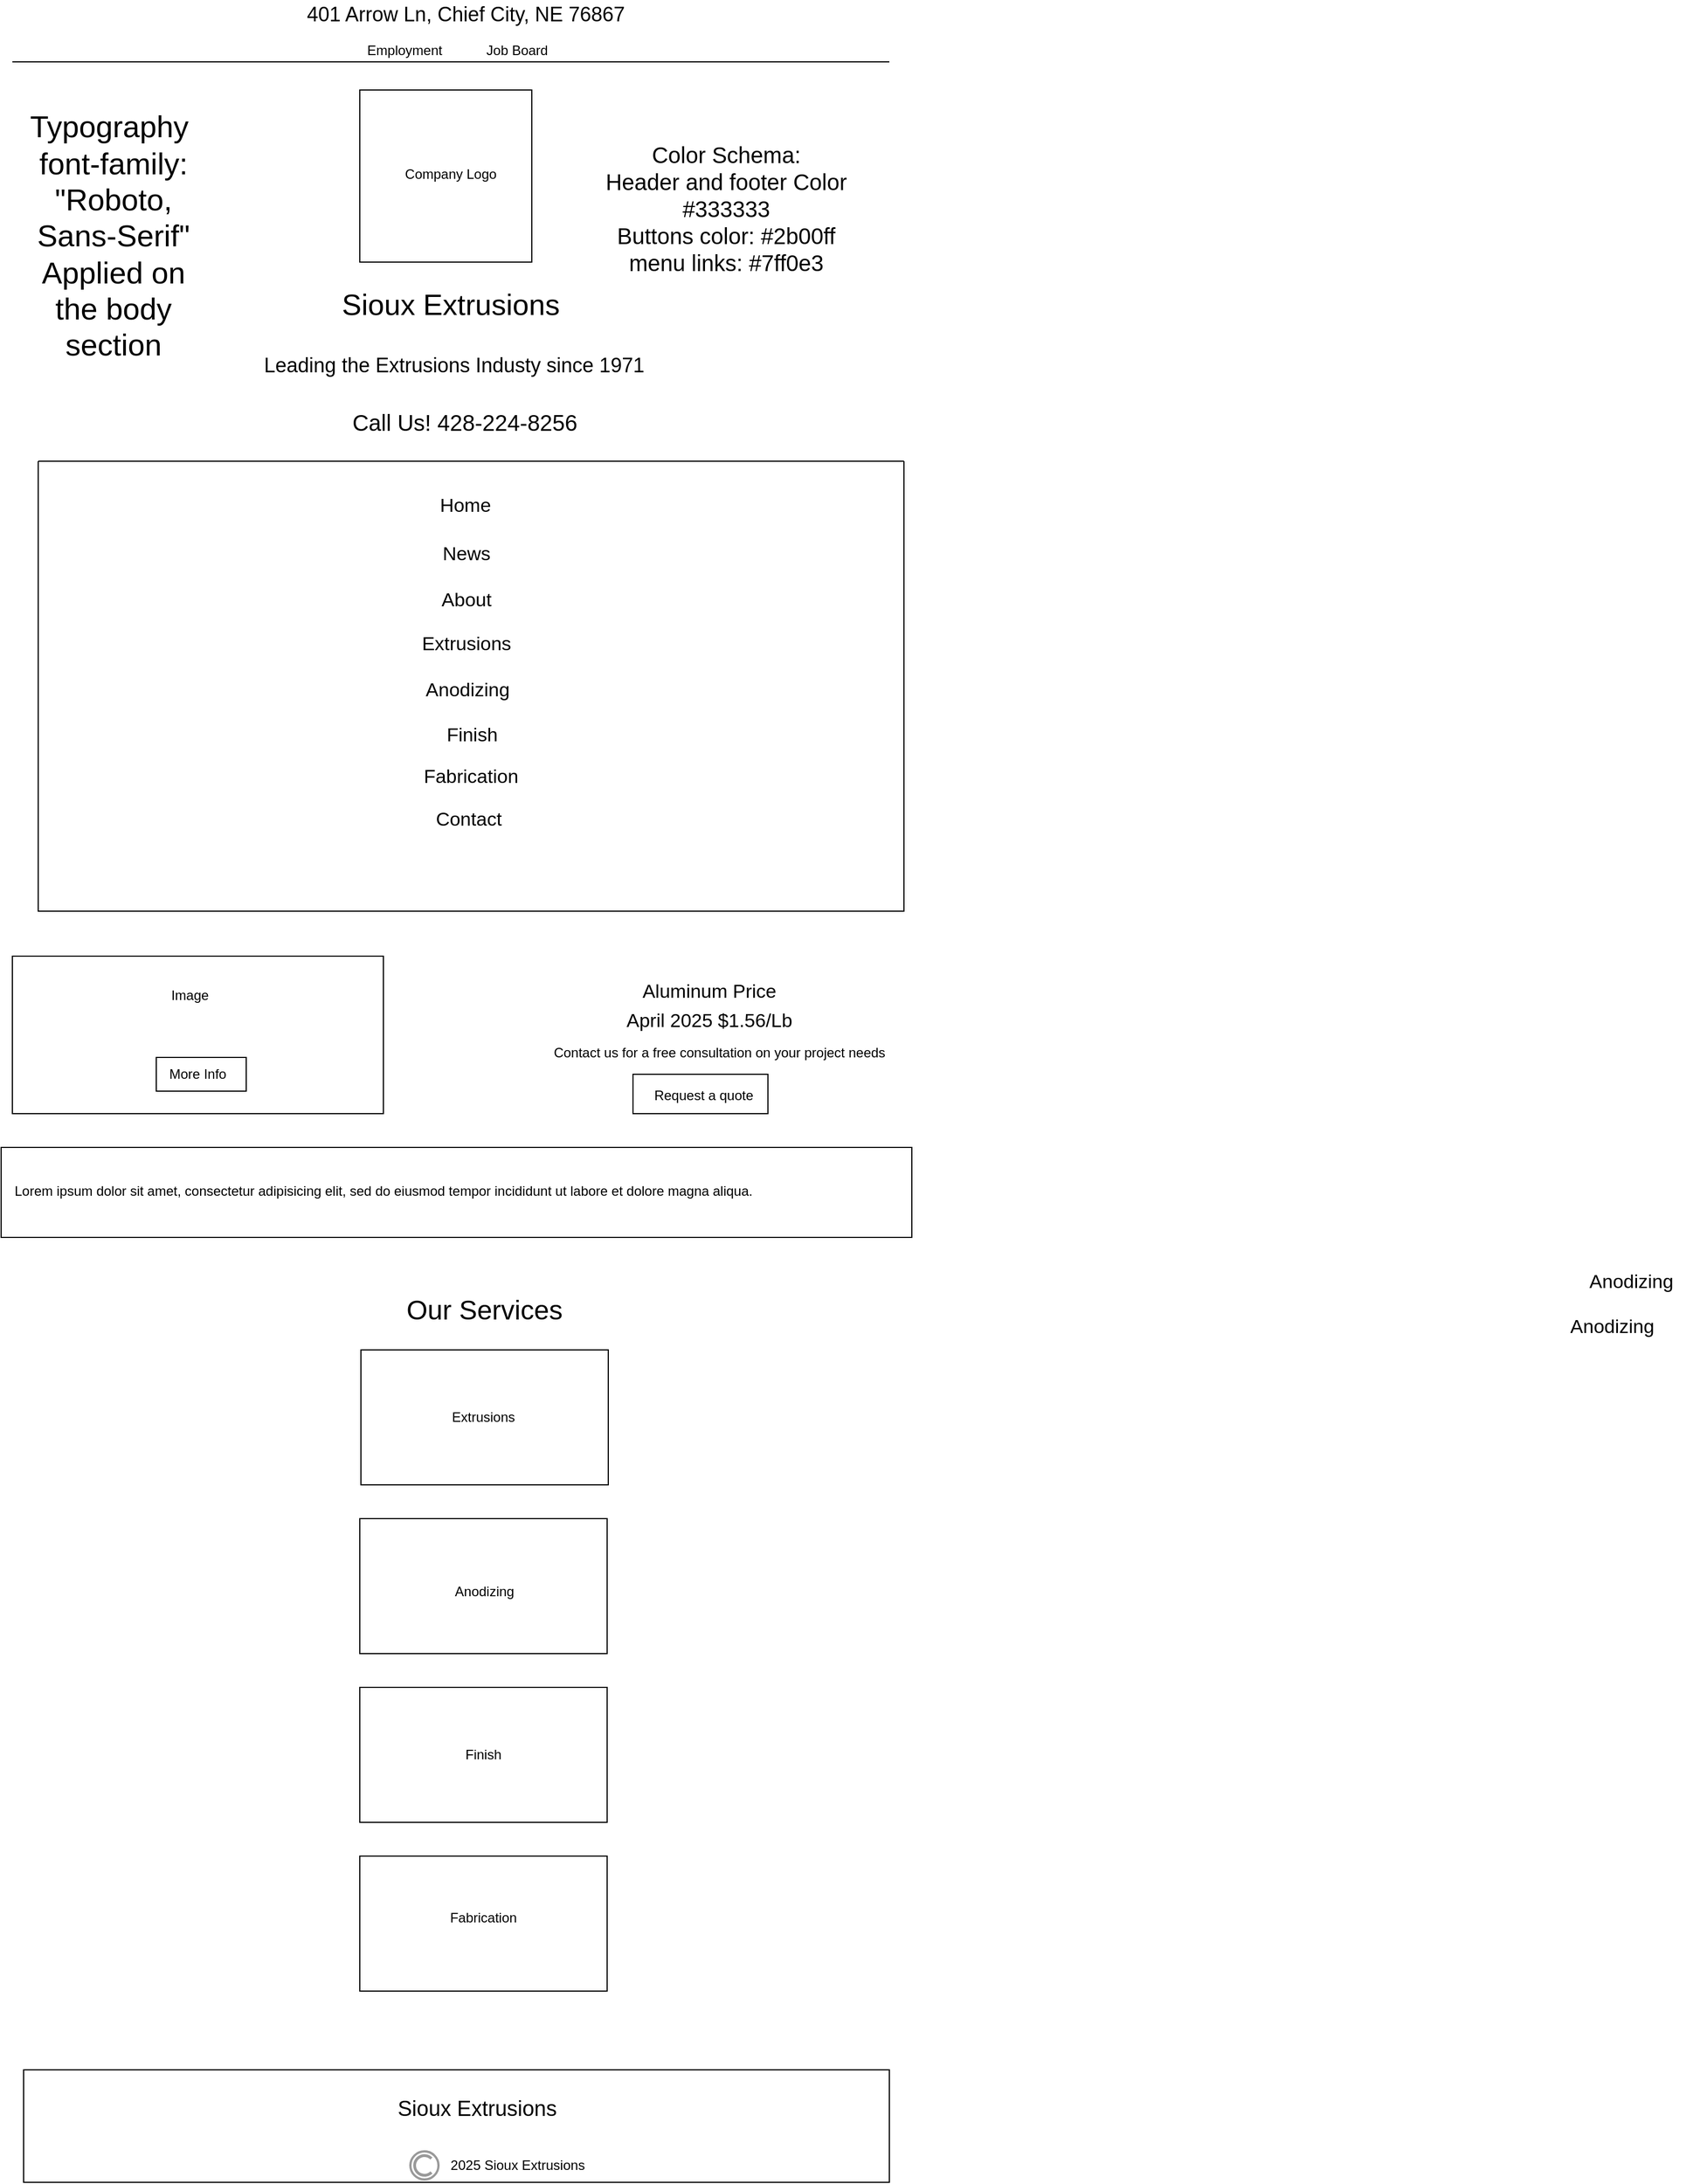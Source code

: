 <mxfile version="26.2.4">
  <diagram name="Page-1" id="f1b7ffb7-ca1e-a977-7cf5-a751b3c06c05">
    <mxGraphModel dx="1127" dy="787" grid="1" gridSize="10" guides="1" tooltips="1" connect="1" arrows="1" fold="1" page="1" pageScale="1" pageWidth="826" pageHeight="1169" background="none" math="0" shadow="0">
      <root>
        <mxCell id="0" />
        <mxCell id="1" parent="0" />
        <mxCell id="HzonHfU0Ug7TIeuip-Wf-106" value="" style="rounded=0;whiteSpace=wrap;html=1;" vertex="1" parent="1">
          <mxGeometry x="572" y="965" width="120" height="35" as="geometry" />
        </mxCell>
        <mxCell id="2" value="401 Arrow Ln, Chief City, NE 76867" style="text;spacingTop=-5;fontSize=18;fontStyle=0;imageAlign=center;imageAspect=0;" parent="1" vertex="1">
          <mxGeometry x="280" y="10" width="213" height="20" as="geometry" />
        </mxCell>
        <mxCell id="3" value="" style="line;strokeWidth=1" parent="1" vertex="1">
          <mxGeometry x="20" y="60" width="780" height="10" as="geometry" />
        </mxCell>
        <mxCell id="FS3tA_BJrZz6G8eE-86G-61" value="Employment" style="text;strokeColor=none;align=center;fillColor=none;html=1;verticalAlign=middle;whiteSpace=wrap;rounded=0;" parent="1" vertex="1">
          <mxGeometry x="339" y="40" width="60" height="30" as="geometry" />
        </mxCell>
        <mxCell id="FS3tA_BJrZz6G8eE-86G-62" value="Job Board" style="text;strokeColor=none;align=center;fillColor=none;html=1;verticalAlign=middle;whiteSpace=wrap;rounded=0;" parent="1" vertex="1">
          <mxGeometry x="439" y="40" width="60" height="30" as="geometry" />
        </mxCell>
        <mxCell id="HzonHfU0Ug7TIeuip-Wf-62" value="" style="whiteSpace=wrap;html=1;aspect=fixed;" vertex="1" parent="1">
          <mxGeometry x="329" y="90" width="153" height="153" as="geometry" />
        </mxCell>
        <object label="Company Logo" placeholders="1" id="HzonHfU0Ug7TIeuip-Wf-64">
          <mxCell style="text;html=1;align=center;verticalAlign=middle;whiteSpace=wrap;rounded=0;" vertex="1" parent="1">
            <mxGeometry x="350" y="130" width="120" height="70" as="geometry" />
          </mxCell>
        </object>
        <mxCell id="HzonHfU0Ug7TIeuip-Wf-65" value="Sioux Extrusions" style="text;html=1;align=center;verticalAlign=middle;whiteSpace=wrap;rounded=0;fontSize=26;" vertex="1" parent="1">
          <mxGeometry x="290" y="266" width="240" height="30" as="geometry" />
        </mxCell>
        <mxCell id="HzonHfU0Ug7TIeuip-Wf-66" value="Leading the Extrusions Industy since 1971" style="text;html=1;align=center;verticalAlign=middle;whiteSpace=wrap;rounded=0;fontSize=18;" vertex="1" parent="1">
          <mxGeometry x="208" y="320" width="410" height="30" as="geometry" />
        </mxCell>
        <mxCell id="HzonHfU0Ug7TIeuip-Wf-68" style="edgeStyle=orthogonalEdgeStyle;rounded=0;orthogonalLoop=1;jettySize=auto;html=1;exitX=0.5;exitY=1;exitDx=0;exitDy=0;" edge="1" parent="1" source="HzonHfU0Ug7TIeuip-Wf-66" target="HzonHfU0Ug7TIeuip-Wf-66">
          <mxGeometry relative="1" as="geometry" />
        </mxCell>
        <mxCell id="HzonHfU0Ug7TIeuip-Wf-69" value="Call Us! 428-224-8256" style="text;html=1;align=center;verticalAlign=middle;whiteSpace=wrap;rounded=0;fontSize=20;" vertex="1" parent="1">
          <mxGeometry x="290" y="370" width="264.5" height="30" as="geometry" />
        </mxCell>
        <mxCell id="HzonHfU0Ug7TIeuip-Wf-70" value="" style="swimlane;startSize=0;" vertex="1" parent="1">
          <mxGeometry x="43" y="420" width="770" height="400" as="geometry" />
        </mxCell>
        <mxCell id="HzonHfU0Ug7TIeuip-Wf-73" value="Home" style="text;html=1;align=center;verticalAlign=middle;whiteSpace=wrap;rounded=0;fontSize=17;" vertex="1" parent="HzonHfU0Ug7TIeuip-Wf-70">
          <mxGeometry x="320" y="10" width="120" height="60" as="geometry" />
        </mxCell>
        <mxCell id="HzonHfU0Ug7TIeuip-Wf-74" value="News" style="text;html=1;align=center;verticalAlign=middle;whiteSpace=wrap;rounded=0;fontSize=17;" vertex="1" parent="HzonHfU0Ug7TIeuip-Wf-70">
          <mxGeometry x="321" y="53" width="120" height="60" as="geometry" />
        </mxCell>
        <mxCell id="HzonHfU0Ug7TIeuip-Wf-75" value="About" style="text;html=1;align=center;verticalAlign=middle;whiteSpace=wrap;rounded=0;fontSize=17;" vertex="1" parent="HzonHfU0Ug7TIeuip-Wf-70">
          <mxGeometry x="321" y="94" width="120" height="60" as="geometry" />
        </mxCell>
        <mxCell id="HzonHfU0Ug7TIeuip-Wf-76" value="Extrusions" style="text;html=1;align=center;verticalAlign=middle;whiteSpace=wrap;rounded=0;fontSize=17;" vertex="1" parent="HzonHfU0Ug7TIeuip-Wf-70">
          <mxGeometry x="321" y="133" width="120" height="60" as="geometry" />
        </mxCell>
        <mxCell id="HzonHfU0Ug7TIeuip-Wf-82" value="Anodizing" style="text;html=1;align=center;verticalAlign=middle;whiteSpace=wrap;rounded=0;fontSize=17;" vertex="1" parent="HzonHfU0Ug7TIeuip-Wf-70">
          <mxGeometry x="322" y="174" width="120" height="60" as="geometry" />
        </mxCell>
        <mxCell id="HzonHfU0Ug7TIeuip-Wf-83" value="Anodizing" style="text;html=1;align=center;verticalAlign=middle;whiteSpace=wrap;rounded=0;fontSize=17;" vertex="1" parent="HzonHfU0Ug7TIeuip-Wf-70">
          <mxGeometry x="1340" y="740" width="120" height="60" as="geometry" />
        </mxCell>
        <mxCell id="HzonHfU0Ug7TIeuip-Wf-84" value="Anodizing" style="text;html=1;align=center;verticalAlign=middle;whiteSpace=wrap;rounded=0;fontSize=17;" vertex="1" parent="HzonHfU0Ug7TIeuip-Wf-70">
          <mxGeometry x="1357" y="700" width="120" height="60" as="geometry" />
        </mxCell>
        <mxCell id="HzonHfU0Ug7TIeuip-Wf-85" value="Finish" style="text;html=1;align=center;verticalAlign=middle;whiteSpace=wrap;rounded=0;fontSize=17;" vertex="1" parent="HzonHfU0Ug7TIeuip-Wf-70">
          <mxGeometry x="326" y="214" width="120" height="60" as="geometry" />
        </mxCell>
        <mxCell id="HzonHfU0Ug7TIeuip-Wf-95" value="Fabrication" style="text;html=1;align=center;verticalAlign=middle;whiteSpace=wrap;rounded=0;fontSize=17;" vertex="1" parent="HzonHfU0Ug7TIeuip-Wf-70">
          <mxGeometry x="325" y="251" width="120" height="60" as="geometry" />
        </mxCell>
        <mxCell id="HzonHfU0Ug7TIeuip-Wf-96" value="Contact" style="text;html=1;align=center;verticalAlign=middle;whiteSpace=wrap;rounded=0;fontSize=17;" vertex="1" parent="HzonHfU0Ug7TIeuip-Wf-70">
          <mxGeometry x="323" y="289" width="120" height="60" as="geometry" />
        </mxCell>
        <mxCell id="HzonHfU0Ug7TIeuip-Wf-97" value="" style="rounded=0;whiteSpace=wrap;html=1;" vertex="1" parent="1">
          <mxGeometry x="20" y="860" width="330" height="140" as="geometry" />
        </mxCell>
        <mxCell id="HzonHfU0Ug7TIeuip-Wf-98" value="Image" style="text;html=1;align=center;verticalAlign=middle;whiteSpace=wrap;rounded=0;" vertex="1" parent="1">
          <mxGeometry x="148" y="880" width="60" height="30" as="geometry" />
        </mxCell>
        <mxCell id="HzonHfU0Ug7TIeuip-Wf-99" value="" style="rounded=0;whiteSpace=wrap;html=1;" vertex="1" parent="1">
          <mxGeometry x="148" y="950" width="80" height="30" as="geometry" />
        </mxCell>
        <mxCell id="HzonHfU0Ug7TIeuip-Wf-100" value="More Info" style="text;html=1;align=center;verticalAlign=middle;whiteSpace=wrap;rounded=0;" vertex="1" parent="1">
          <mxGeometry x="155" y="950" width="60" height="30" as="geometry" />
        </mxCell>
        <mxCell id="HzonHfU0Ug7TIeuip-Wf-102" value="Aluminum Price" style="text;html=1;align=center;verticalAlign=middle;whiteSpace=wrap;rounded=0;fontSize=17;" vertex="1" parent="1">
          <mxGeometry x="570" y="877" width="140" height="30" as="geometry" />
        </mxCell>
        <mxCell id="HzonHfU0Ug7TIeuip-Wf-103" value="April 2025 $1.56/Lb" style="text;html=1;align=center;verticalAlign=middle;whiteSpace=wrap;rounded=0;fontSize=17;" vertex="1" parent="1">
          <mxGeometry x="560" y="903" width="160" height="30" as="geometry" />
        </mxCell>
        <mxCell id="HzonHfU0Ug7TIeuip-Wf-104" value="Contact us for a free consultation on your project needs" style="text;html=1;align=center;verticalAlign=middle;whiteSpace=wrap;rounded=0;" vertex="1" parent="1">
          <mxGeometry x="484" y="931" width="330" height="30" as="geometry" />
        </mxCell>
        <mxCell id="HzonHfU0Ug7TIeuip-Wf-105" value="Request a quote" style="text;html=1;align=center;verticalAlign=middle;whiteSpace=wrap;rounded=0;" vertex="1" parent="1">
          <mxGeometry x="580" y="969" width="110" height="30" as="geometry" />
        </mxCell>
        <mxCell id="HzonHfU0Ug7TIeuip-Wf-109" value="" style="rounded=0;whiteSpace=wrap;html=1;" vertex="1" parent="1">
          <mxGeometry x="10" y="1030" width="810" height="80" as="geometry" />
        </mxCell>
        <mxCell id="HzonHfU0Ug7TIeuip-Wf-110" value="&lt;h1 style=&quot;margin-top: 0px;&quot;&gt;&lt;br&gt;&lt;/h1&gt;&lt;p&gt;Lorem ipsum dolor sit amet, consectetur adipisicing elit, sed do eiusmod tempor incididunt ut labore et dolore magna aliqua.&lt;/p&gt;" style="text;html=1;whiteSpace=wrap;overflow=hidden;rounded=0;" vertex="1" parent="1">
          <mxGeometry x="20" y="1010" width="672" height="70" as="geometry" />
        </mxCell>
        <mxCell id="HzonHfU0Ug7TIeuip-Wf-111" value="Our Services" style="text;html=1;align=center;verticalAlign=middle;whiteSpace=wrap;rounded=0;fontSize=24;" vertex="1" parent="1">
          <mxGeometry x="360" y="1160" width="160" height="30" as="geometry" />
        </mxCell>
        <mxCell id="HzonHfU0Ug7TIeuip-Wf-112" value="" style="rounded=0;whiteSpace=wrap;html=1;" vertex="1" parent="1">
          <mxGeometry x="330" y="1210" width="220" height="120" as="geometry" />
        </mxCell>
        <mxCell id="HzonHfU0Ug7TIeuip-Wf-113" value="" style="rounded=0;whiteSpace=wrap;html=1;" vertex="1" parent="1">
          <mxGeometry x="329" y="1360" width="220" height="120" as="geometry" />
        </mxCell>
        <mxCell id="HzonHfU0Ug7TIeuip-Wf-114" value="" style="rounded=0;whiteSpace=wrap;html=1;" vertex="1" parent="1">
          <mxGeometry x="329" y="1510" width="220" height="120" as="geometry" />
        </mxCell>
        <mxCell id="HzonHfU0Ug7TIeuip-Wf-115" value="" style="rounded=0;whiteSpace=wrap;html=1;" vertex="1" parent="1">
          <mxGeometry x="329" y="1660" width="220" height="120" as="geometry" />
        </mxCell>
        <mxCell id="HzonHfU0Ug7TIeuip-Wf-116" value="Extrusions" style="text;html=1;align=center;verticalAlign=middle;whiteSpace=wrap;rounded=0;" vertex="1" parent="1">
          <mxGeometry x="409" y="1255" width="60" height="30" as="geometry" />
        </mxCell>
        <mxCell id="HzonHfU0Ug7TIeuip-Wf-117" value="Anodizing" style="text;html=1;align=center;verticalAlign=middle;whiteSpace=wrap;rounded=0;" vertex="1" parent="1">
          <mxGeometry x="410" y="1410" width="60" height="30" as="geometry" />
        </mxCell>
        <mxCell id="HzonHfU0Ug7TIeuip-Wf-118" value="Finish" style="text;html=1;align=center;verticalAlign=middle;whiteSpace=wrap;rounded=0;" vertex="1" parent="1">
          <mxGeometry x="409" y="1555" width="60" height="30" as="geometry" />
        </mxCell>
        <mxCell id="HzonHfU0Ug7TIeuip-Wf-119" value="Fabrication" style="text;html=1;align=center;verticalAlign=middle;whiteSpace=wrap;rounded=0;" vertex="1" parent="1">
          <mxGeometry x="409" y="1700" width="60" height="30" as="geometry" />
        </mxCell>
        <mxCell id="HzonHfU0Ug7TIeuip-Wf-120" value="" style="rounded=0;whiteSpace=wrap;html=1;" vertex="1" parent="1">
          <mxGeometry x="30" y="1850" width="770" height="100" as="geometry" />
        </mxCell>
        <mxCell id="HzonHfU0Ug7TIeuip-Wf-121" value="Sioux Extrusions" style="text;html=1;align=center;verticalAlign=middle;whiteSpace=wrap;rounded=0;fontSize=19;" vertex="1" parent="1">
          <mxGeometry x="350" y="1870" width="167" height="30" as="geometry" />
        </mxCell>
        <mxCell id="HzonHfU0Ug7TIeuip-Wf-122" value="" style="strokeColor=#999999;verticalLabelPosition=bottom;shadow=0;dashed=0;verticalAlign=top;strokeWidth=2;html=1;shape=mxgraph.mockup.misc.copyrightIcon;" vertex="1" parent="1">
          <mxGeometry x="374" y="1922.5" width="25" height="25" as="geometry" />
        </mxCell>
        <mxCell id="HzonHfU0Ug7TIeuip-Wf-123" value="2025 Sioux Extrusions" style="text;html=1;align=center;verticalAlign=middle;whiteSpace=wrap;rounded=0;" vertex="1" parent="1">
          <mxGeometry x="389.5" y="1920" width="159" height="30" as="geometry" />
        </mxCell>
        <mxCell id="HzonHfU0Ug7TIeuip-Wf-124" value="&lt;font style=&quot;font-size: 27px;&quot;&gt;Typography&amp;nbsp;&lt;/font&gt;&lt;div&gt;&lt;font style=&quot;font-size: 27px;&quot;&gt;font-family: &quot;Roboto, Sans-Serif&quot;&lt;/font&gt;&lt;/div&gt;&lt;div&gt;&lt;font style=&quot;font-size: 27px;&quot;&gt;Applied on the body section&lt;/font&gt;&lt;/div&gt;" style="text;html=1;align=center;verticalAlign=middle;whiteSpace=wrap;rounded=0;" vertex="1" parent="1">
          <mxGeometry x="40" y="140" width="140" height="160" as="geometry" />
        </mxCell>
        <mxCell id="HzonHfU0Ug7TIeuip-Wf-125" value="Color Schema:&lt;div&gt;Header and footer Color #333333&lt;/div&gt;&lt;div&gt;Buttons color: #2b00ff&lt;/div&gt;&lt;div&gt;menu links: #7ff0e3&lt;/div&gt;" style="text;html=1;align=center;verticalAlign=middle;whiteSpace=wrap;rounded=0;fontSize=20;" vertex="1" parent="1">
          <mxGeometry x="520" y="90" width="270" height="210" as="geometry" />
        </mxCell>
      </root>
    </mxGraphModel>
  </diagram>
</mxfile>
